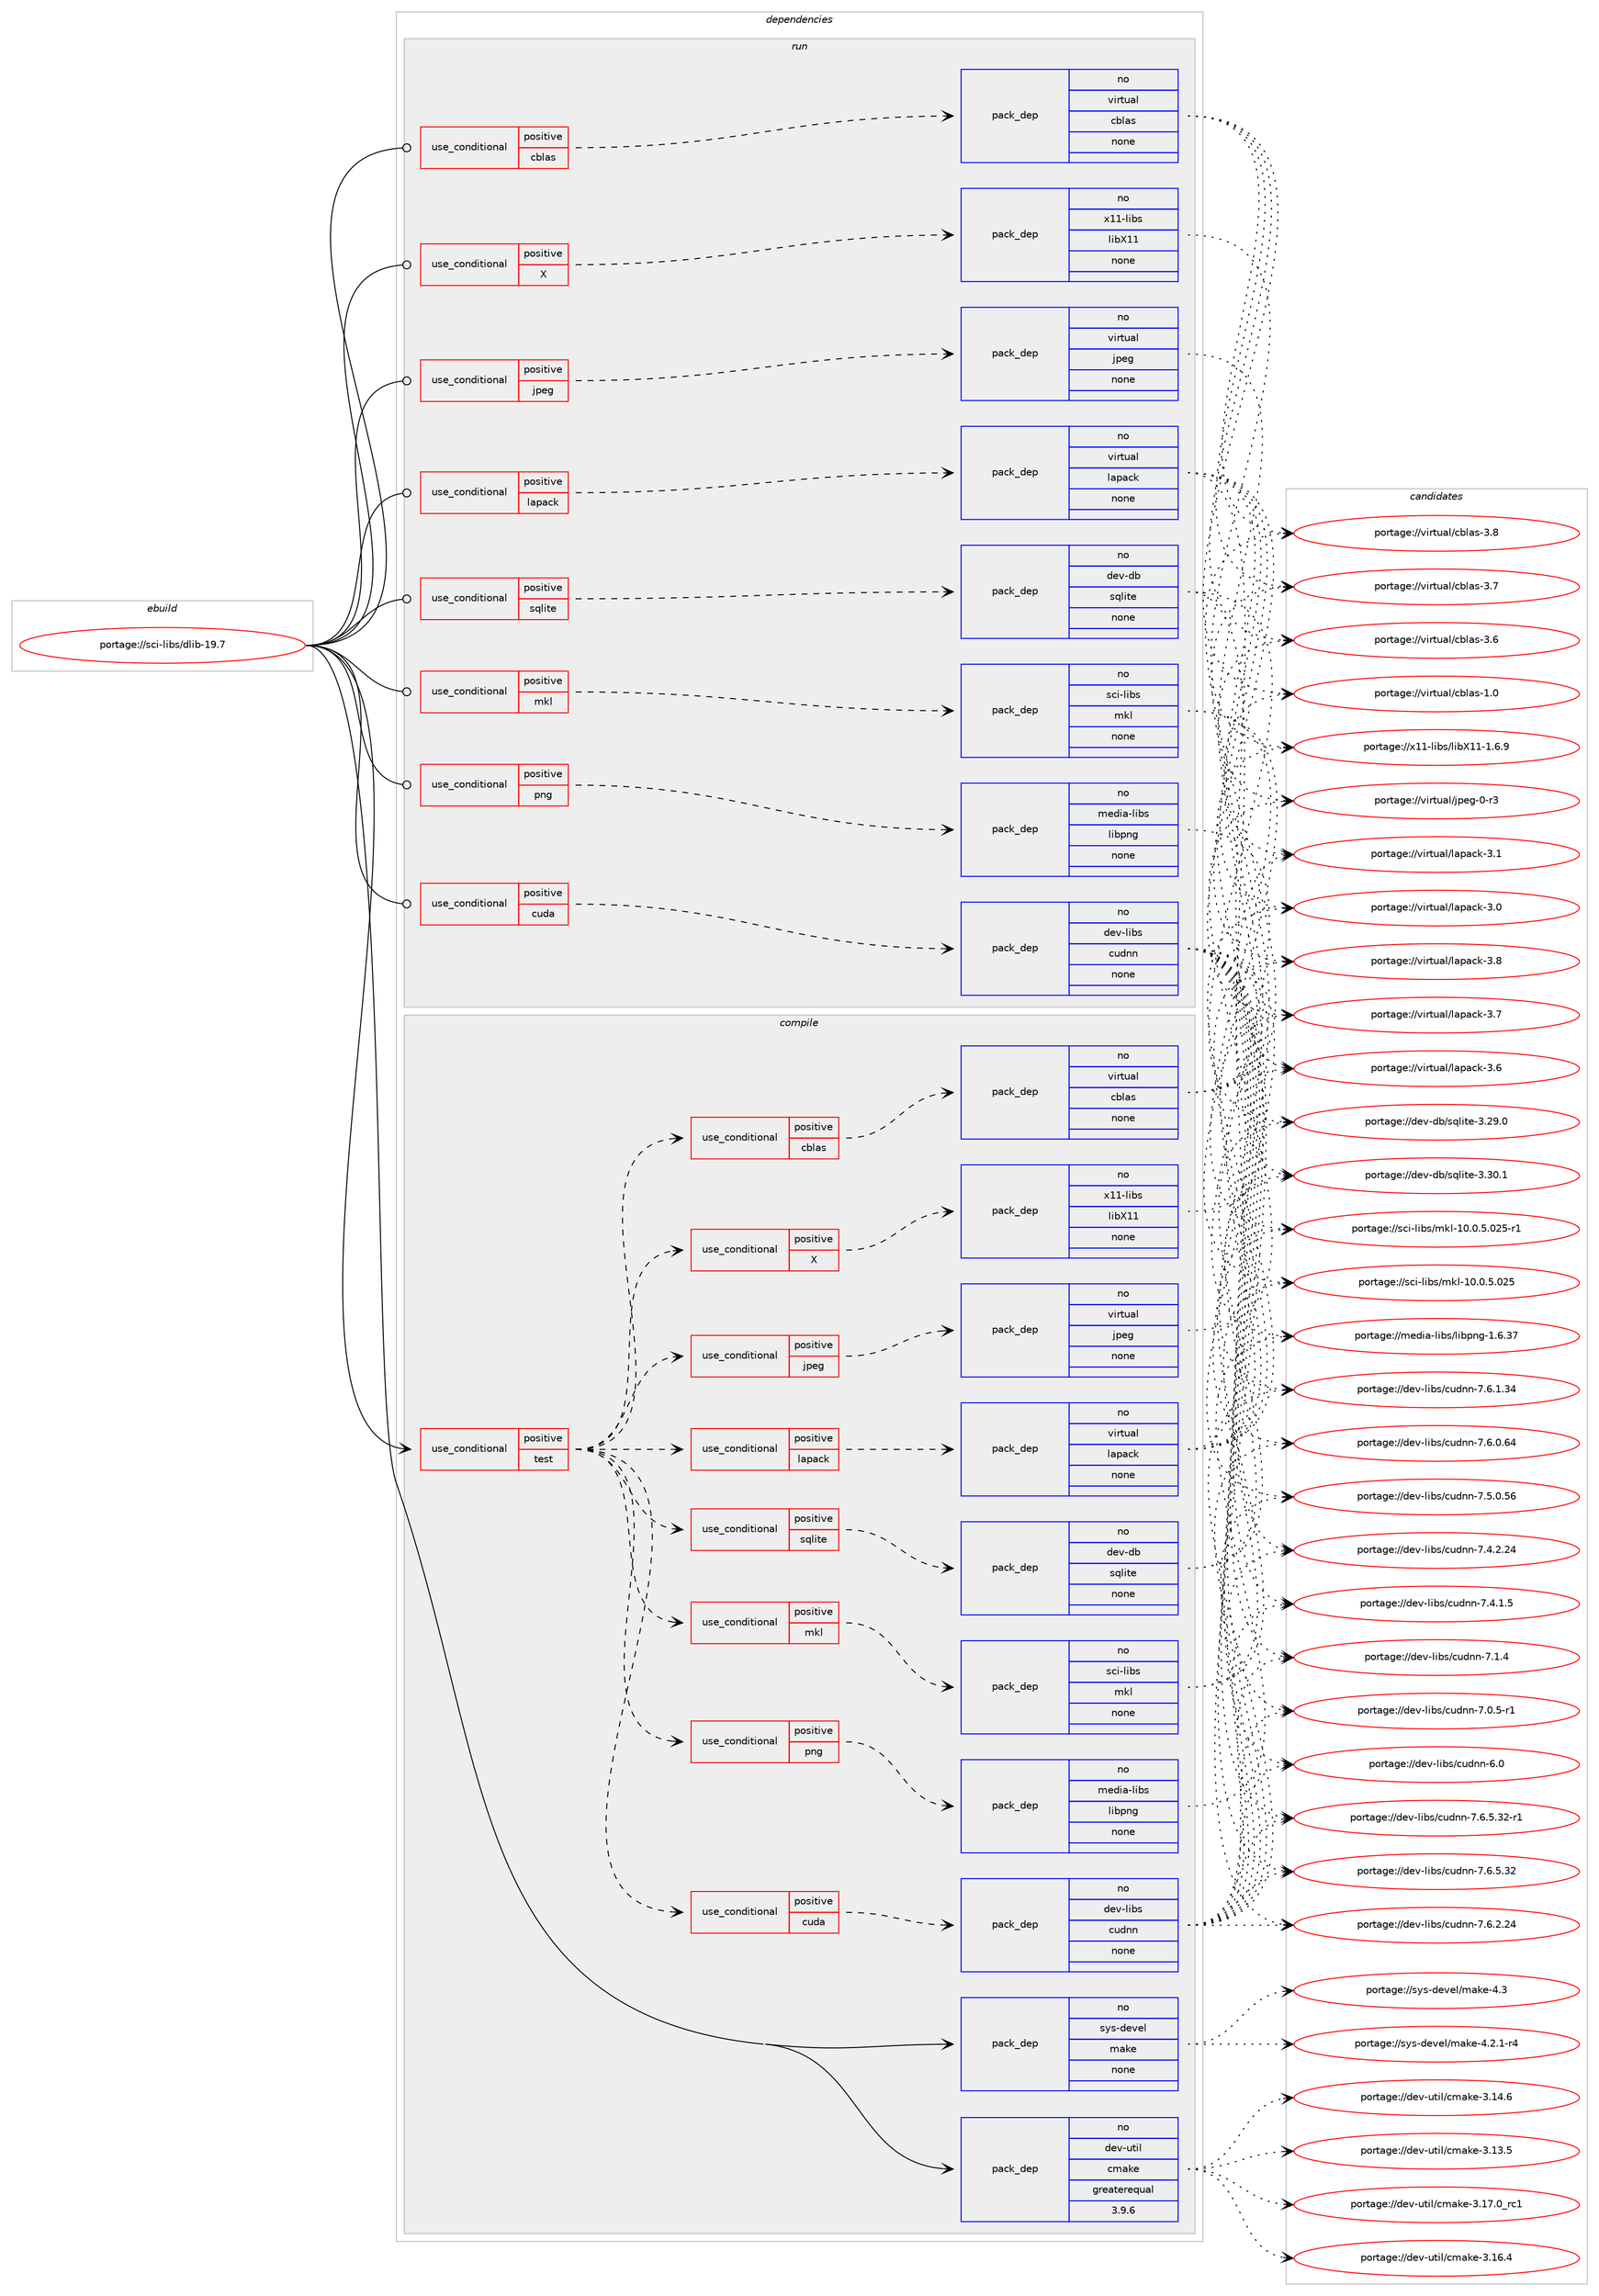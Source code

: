 digraph prolog {

# *************
# Graph options
# *************

newrank=true;
concentrate=true;
compound=true;
graph [rankdir=LR,fontname=Helvetica,fontsize=10,ranksep=1.5];#, ranksep=2.5, nodesep=0.2];
edge  [arrowhead=vee];
node  [fontname=Helvetica,fontsize=10];

# **********
# The ebuild
# **********

subgraph cluster_leftcol {
color=gray;
rank=same;
label=<<i>ebuild</i>>;
id [label="portage://sci-libs/dlib-19.7", color=red, width=4, href="../sci-libs/dlib-19.7.svg"];
}

# ****************
# The dependencies
# ****************

subgraph cluster_midcol {
color=gray;
label=<<i>dependencies</i>>;
subgraph cluster_compile {
fillcolor="#eeeeee";
style=filled;
label=<<i>compile</i>>;
subgraph cond16404 {
dependency82549 [label=<<TABLE BORDER="0" CELLBORDER="1" CELLSPACING="0" CELLPADDING="4"><TR><TD ROWSPAN="3" CELLPADDING="10">use_conditional</TD></TR><TR><TD>positive</TD></TR><TR><TD>test</TD></TR></TABLE>>, shape=none, color=red];
subgraph cond16405 {
dependency82550 [label=<<TABLE BORDER="0" CELLBORDER="1" CELLSPACING="0" CELLPADDING="4"><TR><TD ROWSPAN="3" CELLPADDING="10">use_conditional</TD></TR><TR><TD>positive</TD></TR><TR><TD>cblas</TD></TR></TABLE>>, shape=none, color=red];
subgraph pack64646 {
dependency82551 [label=<<TABLE BORDER="0" CELLBORDER="1" CELLSPACING="0" CELLPADDING="4" WIDTH="220"><TR><TD ROWSPAN="6" CELLPADDING="30">pack_dep</TD></TR><TR><TD WIDTH="110">no</TD></TR><TR><TD>virtual</TD></TR><TR><TD>cblas</TD></TR><TR><TD>none</TD></TR><TR><TD></TD></TR></TABLE>>, shape=none, color=blue];
}
dependency82550:e -> dependency82551:w [weight=20,style="dashed",arrowhead="vee"];
}
dependency82549:e -> dependency82550:w [weight=20,style="dashed",arrowhead="vee"];
subgraph cond16406 {
dependency82552 [label=<<TABLE BORDER="0" CELLBORDER="1" CELLSPACING="0" CELLPADDING="4"><TR><TD ROWSPAN="3" CELLPADDING="10">use_conditional</TD></TR><TR><TD>positive</TD></TR><TR><TD>cuda</TD></TR></TABLE>>, shape=none, color=red];
subgraph pack64647 {
dependency82553 [label=<<TABLE BORDER="0" CELLBORDER="1" CELLSPACING="0" CELLPADDING="4" WIDTH="220"><TR><TD ROWSPAN="6" CELLPADDING="30">pack_dep</TD></TR><TR><TD WIDTH="110">no</TD></TR><TR><TD>dev-libs</TD></TR><TR><TD>cudnn</TD></TR><TR><TD>none</TD></TR><TR><TD></TD></TR></TABLE>>, shape=none, color=blue];
}
dependency82552:e -> dependency82553:w [weight=20,style="dashed",arrowhead="vee"];
}
dependency82549:e -> dependency82552:w [weight=20,style="dashed",arrowhead="vee"];
subgraph cond16407 {
dependency82554 [label=<<TABLE BORDER="0" CELLBORDER="1" CELLSPACING="0" CELLPADDING="4"><TR><TD ROWSPAN="3" CELLPADDING="10">use_conditional</TD></TR><TR><TD>positive</TD></TR><TR><TD>jpeg</TD></TR></TABLE>>, shape=none, color=red];
subgraph pack64648 {
dependency82555 [label=<<TABLE BORDER="0" CELLBORDER="1" CELLSPACING="0" CELLPADDING="4" WIDTH="220"><TR><TD ROWSPAN="6" CELLPADDING="30">pack_dep</TD></TR><TR><TD WIDTH="110">no</TD></TR><TR><TD>virtual</TD></TR><TR><TD>jpeg</TD></TR><TR><TD>none</TD></TR><TR><TD></TD></TR></TABLE>>, shape=none, color=blue];
}
dependency82554:e -> dependency82555:w [weight=20,style="dashed",arrowhead="vee"];
}
dependency82549:e -> dependency82554:w [weight=20,style="dashed",arrowhead="vee"];
subgraph cond16408 {
dependency82556 [label=<<TABLE BORDER="0" CELLBORDER="1" CELLSPACING="0" CELLPADDING="4"><TR><TD ROWSPAN="3" CELLPADDING="10">use_conditional</TD></TR><TR><TD>positive</TD></TR><TR><TD>lapack</TD></TR></TABLE>>, shape=none, color=red];
subgraph pack64649 {
dependency82557 [label=<<TABLE BORDER="0" CELLBORDER="1" CELLSPACING="0" CELLPADDING="4" WIDTH="220"><TR><TD ROWSPAN="6" CELLPADDING="30">pack_dep</TD></TR><TR><TD WIDTH="110">no</TD></TR><TR><TD>virtual</TD></TR><TR><TD>lapack</TD></TR><TR><TD>none</TD></TR><TR><TD></TD></TR></TABLE>>, shape=none, color=blue];
}
dependency82556:e -> dependency82557:w [weight=20,style="dashed",arrowhead="vee"];
}
dependency82549:e -> dependency82556:w [weight=20,style="dashed",arrowhead="vee"];
subgraph cond16409 {
dependency82558 [label=<<TABLE BORDER="0" CELLBORDER="1" CELLSPACING="0" CELLPADDING="4"><TR><TD ROWSPAN="3" CELLPADDING="10">use_conditional</TD></TR><TR><TD>positive</TD></TR><TR><TD>mkl</TD></TR></TABLE>>, shape=none, color=red];
subgraph pack64650 {
dependency82559 [label=<<TABLE BORDER="0" CELLBORDER="1" CELLSPACING="0" CELLPADDING="4" WIDTH="220"><TR><TD ROWSPAN="6" CELLPADDING="30">pack_dep</TD></TR><TR><TD WIDTH="110">no</TD></TR><TR><TD>sci-libs</TD></TR><TR><TD>mkl</TD></TR><TR><TD>none</TD></TR><TR><TD></TD></TR></TABLE>>, shape=none, color=blue];
}
dependency82558:e -> dependency82559:w [weight=20,style="dashed",arrowhead="vee"];
}
dependency82549:e -> dependency82558:w [weight=20,style="dashed",arrowhead="vee"];
subgraph cond16410 {
dependency82560 [label=<<TABLE BORDER="0" CELLBORDER="1" CELLSPACING="0" CELLPADDING="4"><TR><TD ROWSPAN="3" CELLPADDING="10">use_conditional</TD></TR><TR><TD>positive</TD></TR><TR><TD>png</TD></TR></TABLE>>, shape=none, color=red];
subgraph pack64651 {
dependency82561 [label=<<TABLE BORDER="0" CELLBORDER="1" CELLSPACING="0" CELLPADDING="4" WIDTH="220"><TR><TD ROWSPAN="6" CELLPADDING="30">pack_dep</TD></TR><TR><TD WIDTH="110">no</TD></TR><TR><TD>media-libs</TD></TR><TR><TD>libpng</TD></TR><TR><TD>none</TD></TR><TR><TD></TD></TR></TABLE>>, shape=none, color=blue];
}
dependency82560:e -> dependency82561:w [weight=20,style="dashed",arrowhead="vee"];
}
dependency82549:e -> dependency82560:w [weight=20,style="dashed",arrowhead="vee"];
subgraph cond16411 {
dependency82562 [label=<<TABLE BORDER="0" CELLBORDER="1" CELLSPACING="0" CELLPADDING="4"><TR><TD ROWSPAN="3" CELLPADDING="10">use_conditional</TD></TR><TR><TD>positive</TD></TR><TR><TD>sqlite</TD></TR></TABLE>>, shape=none, color=red];
subgraph pack64652 {
dependency82563 [label=<<TABLE BORDER="0" CELLBORDER="1" CELLSPACING="0" CELLPADDING="4" WIDTH="220"><TR><TD ROWSPAN="6" CELLPADDING="30">pack_dep</TD></TR><TR><TD WIDTH="110">no</TD></TR><TR><TD>dev-db</TD></TR><TR><TD>sqlite</TD></TR><TR><TD>none</TD></TR><TR><TD></TD></TR></TABLE>>, shape=none, color=blue];
}
dependency82562:e -> dependency82563:w [weight=20,style="dashed",arrowhead="vee"];
}
dependency82549:e -> dependency82562:w [weight=20,style="dashed",arrowhead="vee"];
subgraph cond16412 {
dependency82564 [label=<<TABLE BORDER="0" CELLBORDER="1" CELLSPACING="0" CELLPADDING="4"><TR><TD ROWSPAN="3" CELLPADDING="10">use_conditional</TD></TR><TR><TD>positive</TD></TR><TR><TD>X</TD></TR></TABLE>>, shape=none, color=red];
subgraph pack64653 {
dependency82565 [label=<<TABLE BORDER="0" CELLBORDER="1" CELLSPACING="0" CELLPADDING="4" WIDTH="220"><TR><TD ROWSPAN="6" CELLPADDING="30">pack_dep</TD></TR><TR><TD WIDTH="110">no</TD></TR><TR><TD>x11-libs</TD></TR><TR><TD>libX11</TD></TR><TR><TD>none</TD></TR><TR><TD></TD></TR></TABLE>>, shape=none, color=blue];
}
dependency82564:e -> dependency82565:w [weight=20,style="dashed",arrowhead="vee"];
}
dependency82549:e -> dependency82564:w [weight=20,style="dashed",arrowhead="vee"];
}
id:e -> dependency82549:w [weight=20,style="solid",arrowhead="vee"];
subgraph pack64654 {
dependency82566 [label=<<TABLE BORDER="0" CELLBORDER="1" CELLSPACING="0" CELLPADDING="4" WIDTH="220"><TR><TD ROWSPAN="6" CELLPADDING="30">pack_dep</TD></TR><TR><TD WIDTH="110">no</TD></TR><TR><TD>dev-util</TD></TR><TR><TD>cmake</TD></TR><TR><TD>greaterequal</TD></TR><TR><TD>3.9.6</TD></TR></TABLE>>, shape=none, color=blue];
}
id:e -> dependency82566:w [weight=20,style="solid",arrowhead="vee"];
subgraph pack64655 {
dependency82567 [label=<<TABLE BORDER="0" CELLBORDER="1" CELLSPACING="0" CELLPADDING="4" WIDTH="220"><TR><TD ROWSPAN="6" CELLPADDING="30">pack_dep</TD></TR><TR><TD WIDTH="110">no</TD></TR><TR><TD>sys-devel</TD></TR><TR><TD>make</TD></TR><TR><TD>none</TD></TR><TR><TD></TD></TR></TABLE>>, shape=none, color=blue];
}
id:e -> dependency82567:w [weight=20,style="solid",arrowhead="vee"];
}
subgraph cluster_compileandrun {
fillcolor="#eeeeee";
style=filled;
label=<<i>compile and run</i>>;
}
subgraph cluster_run {
fillcolor="#eeeeee";
style=filled;
label=<<i>run</i>>;
subgraph cond16413 {
dependency82568 [label=<<TABLE BORDER="0" CELLBORDER="1" CELLSPACING="0" CELLPADDING="4"><TR><TD ROWSPAN="3" CELLPADDING="10">use_conditional</TD></TR><TR><TD>positive</TD></TR><TR><TD>X</TD></TR></TABLE>>, shape=none, color=red];
subgraph pack64656 {
dependency82569 [label=<<TABLE BORDER="0" CELLBORDER="1" CELLSPACING="0" CELLPADDING="4" WIDTH="220"><TR><TD ROWSPAN="6" CELLPADDING="30">pack_dep</TD></TR><TR><TD WIDTH="110">no</TD></TR><TR><TD>x11-libs</TD></TR><TR><TD>libX11</TD></TR><TR><TD>none</TD></TR><TR><TD></TD></TR></TABLE>>, shape=none, color=blue];
}
dependency82568:e -> dependency82569:w [weight=20,style="dashed",arrowhead="vee"];
}
id:e -> dependency82568:w [weight=20,style="solid",arrowhead="odot"];
subgraph cond16414 {
dependency82570 [label=<<TABLE BORDER="0" CELLBORDER="1" CELLSPACING="0" CELLPADDING="4"><TR><TD ROWSPAN="3" CELLPADDING="10">use_conditional</TD></TR><TR><TD>positive</TD></TR><TR><TD>cblas</TD></TR></TABLE>>, shape=none, color=red];
subgraph pack64657 {
dependency82571 [label=<<TABLE BORDER="0" CELLBORDER="1" CELLSPACING="0" CELLPADDING="4" WIDTH="220"><TR><TD ROWSPAN="6" CELLPADDING="30">pack_dep</TD></TR><TR><TD WIDTH="110">no</TD></TR><TR><TD>virtual</TD></TR><TR><TD>cblas</TD></TR><TR><TD>none</TD></TR><TR><TD></TD></TR></TABLE>>, shape=none, color=blue];
}
dependency82570:e -> dependency82571:w [weight=20,style="dashed",arrowhead="vee"];
}
id:e -> dependency82570:w [weight=20,style="solid",arrowhead="odot"];
subgraph cond16415 {
dependency82572 [label=<<TABLE BORDER="0" CELLBORDER="1" CELLSPACING="0" CELLPADDING="4"><TR><TD ROWSPAN="3" CELLPADDING="10">use_conditional</TD></TR><TR><TD>positive</TD></TR><TR><TD>cuda</TD></TR></TABLE>>, shape=none, color=red];
subgraph pack64658 {
dependency82573 [label=<<TABLE BORDER="0" CELLBORDER="1" CELLSPACING="0" CELLPADDING="4" WIDTH="220"><TR><TD ROWSPAN="6" CELLPADDING="30">pack_dep</TD></TR><TR><TD WIDTH="110">no</TD></TR><TR><TD>dev-libs</TD></TR><TR><TD>cudnn</TD></TR><TR><TD>none</TD></TR><TR><TD></TD></TR></TABLE>>, shape=none, color=blue];
}
dependency82572:e -> dependency82573:w [weight=20,style="dashed",arrowhead="vee"];
}
id:e -> dependency82572:w [weight=20,style="solid",arrowhead="odot"];
subgraph cond16416 {
dependency82574 [label=<<TABLE BORDER="0" CELLBORDER="1" CELLSPACING="0" CELLPADDING="4"><TR><TD ROWSPAN="3" CELLPADDING="10">use_conditional</TD></TR><TR><TD>positive</TD></TR><TR><TD>jpeg</TD></TR></TABLE>>, shape=none, color=red];
subgraph pack64659 {
dependency82575 [label=<<TABLE BORDER="0" CELLBORDER="1" CELLSPACING="0" CELLPADDING="4" WIDTH="220"><TR><TD ROWSPAN="6" CELLPADDING="30">pack_dep</TD></TR><TR><TD WIDTH="110">no</TD></TR><TR><TD>virtual</TD></TR><TR><TD>jpeg</TD></TR><TR><TD>none</TD></TR><TR><TD></TD></TR></TABLE>>, shape=none, color=blue];
}
dependency82574:e -> dependency82575:w [weight=20,style="dashed",arrowhead="vee"];
}
id:e -> dependency82574:w [weight=20,style="solid",arrowhead="odot"];
subgraph cond16417 {
dependency82576 [label=<<TABLE BORDER="0" CELLBORDER="1" CELLSPACING="0" CELLPADDING="4"><TR><TD ROWSPAN="3" CELLPADDING="10">use_conditional</TD></TR><TR><TD>positive</TD></TR><TR><TD>lapack</TD></TR></TABLE>>, shape=none, color=red];
subgraph pack64660 {
dependency82577 [label=<<TABLE BORDER="0" CELLBORDER="1" CELLSPACING="0" CELLPADDING="4" WIDTH="220"><TR><TD ROWSPAN="6" CELLPADDING="30">pack_dep</TD></TR><TR><TD WIDTH="110">no</TD></TR><TR><TD>virtual</TD></TR><TR><TD>lapack</TD></TR><TR><TD>none</TD></TR><TR><TD></TD></TR></TABLE>>, shape=none, color=blue];
}
dependency82576:e -> dependency82577:w [weight=20,style="dashed",arrowhead="vee"];
}
id:e -> dependency82576:w [weight=20,style="solid",arrowhead="odot"];
subgraph cond16418 {
dependency82578 [label=<<TABLE BORDER="0" CELLBORDER="1" CELLSPACING="0" CELLPADDING="4"><TR><TD ROWSPAN="3" CELLPADDING="10">use_conditional</TD></TR><TR><TD>positive</TD></TR><TR><TD>mkl</TD></TR></TABLE>>, shape=none, color=red];
subgraph pack64661 {
dependency82579 [label=<<TABLE BORDER="0" CELLBORDER="1" CELLSPACING="0" CELLPADDING="4" WIDTH="220"><TR><TD ROWSPAN="6" CELLPADDING="30">pack_dep</TD></TR><TR><TD WIDTH="110">no</TD></TR><TR><TD>sci-libs</TD></TR><TR><TD>mkl</TD></TR><TR><TD>none</TD></TR><TR><TD></TD></TR></TABLE>>, shape=none, color=blue];
}
dependency82578:e -> dependency82579:w [weight=20,style="dashed",arrowhead="vee"];
}
id:e -> dependency82578:w [weight=20,style="solid",arrowhead="odot"];
subgraph cond16419 {
dependency82580 [label=<<TABLE BORDER="0" CELLBORDER="1" CELLSPACING="0" CELLPADDING="4"><TR><TD ROWSPAN="3" CELLPADDING="10">use_conditional</TD></TR><TR><TD>positive</TD></TR><TR><TD>png</TD></TR></TABLE>>, shape=none, color=red];
subgraph pack64662 {
dependency82581 [label=<<TABLE BORDER="0" CELLBORDER="1" CELLSPACING="0" CELLPADDING="4" WIDTH="220"><TR><TD ROWSPAN="6" CELLPADDING="30">pack_dep</TD></TR><TR><TD WIDTH="110">no</TD></TR><TR><TD>media-libs</TD></TR><TR><TD>libpng</TD></TR><TR><TD>none</TD></TR><TR><TD></TD></TR></TABLE>>, shape=none, color=blue];
}
dependency82580:e -> dependency82581:w [weight=20,style="dashed",arrowhead="vee"];
}
id:e -> dependency82580:w [weight=20,style="solid",arrowhead="odot"];
subgraph cond16420 {
dependency82582 [label=<<TABLE BORDER="0" CELLBORDER="1" CELLSPACING="0" CELLPADDING="4"><TR><TD ROWSPAN="3" CELLPADDING="10">use_conditional</TD></TR><TR><TD>positive</TD></TR><TR><TD>sqlite</TD></TR></TABLE>>, shape=none, color=red];
subgraph pack64663 {
dependency82583 [label=<<TABLE BORDER="0" CELLBORDER="1" CELLSPACING="0" CELLPADDING="4" WIDTH="220"><TR><TD ROWSPAN="6" CELLPADDING="30">pack_dep</TD></TR><TR><TD WIDTH="110">no</TD></TR><TR><TD>dev-db</TD></TR><TR><TD>sqlite</TD></TR><TR><TD>none</TD></TR><TR><TD></TD></TR></TABLE>>, shape=none, color=blue];
}
dependency82582:e -> dependency82583:w [weight=20,style="dashed",arrowhead="vee"];
}
id:e -> dependency82582:w [weight=20,style="solid",arrowhead="odot"];
}
}

# **************
# The candidates
# **************

subgraph cluster_choices {
rank=same;
color=gray;
label=<<i>candidates</i>>;

subgraph choice64646 {
color=black;
nodesep=1;
choice118105114116117971084799981089711545514656 [label="portage://virtual/cblas-3.8", color=red, width=4,href="../virtual/cblas-3.8.svg"];
choice118105114116117971084799981089711545514655 [label="portage://virtual/cblas-3.7", color=red, width=4,href="../virtual/cblas-3.7.svg"];
choice118105114116117971084799981089711545514654 [label="portage://virtual/cblas-3.6", color=red, width=4,href="../virtual/cblas-3.6.svg"];
choice118105114116117971084799981089711545494648 [label="portage://virtual/cblas-1.0", color=red, width=4,href="../virtual/cblas-1.0.svg"];
dependency82551:e -> choice118105114116117971084799981089711545514656:w [style=dotted,weight="100"];
dependency82551:e -> choice118105114116117971084799981089711545514655:w [style=dotted,weight="100"];
dependency82551:e -> choice118105114116117971084799981089711545514654:w [style=dotted,weight="100"];
dependency82551:e -> choice118105114116117971084799981089711545494648:w [style=dotted,weight="100"];
}
subgraph choice64647 {
color=black;
nodesep=1;
choice100101118451081059811547991171001101104555465446534651504511449 [label="portage://dev-libs/cudnn-7.6.5.32-r1", color=red, width=4,href="../dev-libs/cudnn-7.6.5.32-r1.svg"];
choice10010111845108105981154799117100110110455546544653465150 [label="portage://dev-libs/cudnn-7.6.5.32", color=red, width=4,href="../dev-libs/cudnn-7.6.5.32.svg"];
choice10010111845108105981154799117100110110455546544650465052 [label="portage://dev-libs/cudnn-7.6.2.24", color=red, width=4,href="../dev-libs/cudnn-7.6.2.24.svg"];
choice10010111845108105981154799117100110110455546544649465152 [label="portage://dev-libs/cudnn-7.6.1.34", color=red, width=4,href="../dev-libs/cudnn-7.6.1.34.svg"];
choice10010111845108105981154799117100110110455546544648465452 [label="portage://dev-libs/cudnn-7.6.0.64", color=red, width=4,href="../dev-libs/cudnn-7.6.0.64.svg"];
choice10010111845108105981154799117100110110455546534648465354 [label="portage://dev-libs/cudnn-7.5.0.56", color=red, width=4,href="../dev-libs/cudnn-7.5.0.56.svg"];
choice10010111845108105981154799117100110110455546524650465052 [label="portage://dev-libs/cudnn-7.4.2.24", color=red, width=4,href="../dev-libs/cudnn-7.4.2.24.svg"];
choice100101118451081059811547991171001101104555465246494653 [label="portage://dev-libs/cudnn-7.4.1.5", color=red, width=4,href="../dev-libs/cudnn-7.4.1.5.svg"];
choice10010111845108105981154799117100110110455546494652 [label="portage://dev-libs/cudnn-7.1.4", color=red, width=4,href="../dev-libs/cudnn-7.1.4.svg"];
choice100101118451081059811547991171001101104555464846534511449 [label="portage://dev-libs/cudnn-7.0.5-r1", color=red, width=4,href="../dev-libs/cudnn-7.0.5-r1.svg"];
choice1001011184510810598115479911710011011045544648 [label="portage://dev-libs/cudnn-6.0", color=red, width=4,href="../dev-libs/cudnn-6.0.svg"];
dependency82553:e -> choice100101118451081059811547991171001101104555465446534651504511449:w [style=dotted,weight="100"];
dependency82553:e -> choice10010111845108105981154799117100110110455546544653465150:w [style=dotted,weight="100"];
dependency82553:e -> choice10010111845108105981154799117100110110455546544650465052:w [style=dotted,weight="100"];
dependency82553:e -> choice10010111845108105981154799117100110110455546544649465152:w [style=dotted,weight="100"];
dependency82553:e -> choice10010111845108105981154799117100110110455546544648465452:w [style=dotted,weight="100"];
dependency82553:e -> choice10010111845108105981154799117100110110455546534648465354:w [style=dotted,weight="100"];
dependency82553:e -> choice10010111845108105981154799117100110110455546524650465052:w [style=dotted,weight="100"];
dependency82553:e -> choice100101118451081059811547991171001101104555465246494653:w [style=dotted,weight="100"];
dependency82553:e -> choice10010111845108105981154799117100110110455546494652:w [style=dotted,weight="100"];
dependency82553:e -> choice100101118451081059811547991171001101104555464846534511449:w [style=dotted,weight="100"];
dependency82553:e -> choice1001011184510810598115479911710011011045544648:w [style=dotted,weight="100"];
}
subgraph choice64648 {
color=black;
nodesep=1;
choice118105114116117971084710611210110345484511451 [label="portage://virtual/jpeg-0-r3", color=red, width=4,href="../virtual/jpeg-0-r3.svg"];
dependency82555:e -> choice118105114116117971084710611210110345484511451:w [style=dotted,weight="100"];
}
subgraph choice64649 {
color=black;
nodesep=1;
choice118105114116117971084710897112979910745514656 [label="portage://virtual/lapack-3.8", color=red, width=4,href="../virtual/lapack-3.8.svg"];
choice118105114116117971084710897112979910745514655 [label="portage://virtual/lapack-3.7", color=red, width=4,href="../virtual/lapack-3.7.svg"];
choice118105114116117971084710897112979910745514654 [label="portage://virtual/lapack-3.6", color=red, width=4,href="../virtual/lapack-3.6.svg"];
choice118105114116117971084710897112979910745514649 [label="portage://virtual/lapack-3.1", color=red, width=4,href="../virtual/lapack-3.1.svg"];
choice118105114116117971084710897112979910745514648 [label="portage://virtual/lapack-3.0", color=red, width=4,href="../virtual/lapack-3.0.svg"];
dependency82557:e -> choice118105114116117971084710897112979910745514656:w [style=dotted,weight="100"];
dependency82557:e -> choice118105114116117971084710897112979910745514655:w [style=dotted,weight="100"];
dependency82557:e -> choice118105114116117971084710897112979910745514654:w [style=dotted,weight="100"];
dependency82557:e -> choice118105114116117971084710897112979910745514649:w [style=dotted,weight="100"];
dependency82557:e -> choice118105114116117971084710897112979910745514648:w [style=dotted,weight="100"];
}
subgraph choice64650 {
color=black;
nodesep=1;
choice1159910545108105981154710910710845494846484653464850534511449 [label="portage://sci-libs/mkl-10.0.5.025-r1", color=red, width=4,href="../sci-libs/mkl-10.0.5.025-r1.svg"];
choice115991054510810598115471091071084549484648465346485053 [label="portage://sci-libs/mkl-10.0.5.025", color=red, width=4,href="../sci-libs/mkl-10.0.5.025.svg"];
dependency82559:e -> choice1159910545108105981154710910710845494846484653464850534511449:w [style=dotted,weight="100"];
dependency82559:e -> choice115991054510810598115471091071084549484648465346485053:w [style=dotted,weight="100"];
}
subgraph choice64651 {
color=black;
nodesep=1;
choice109101100105974510810598115471081059811211010345494654465155 [label="portage://media-libs/libpng-1.6.37", color=red, width=4,href="../media-libs/libpng-1.6.37.svg"];
dependency82561:e -> choice109101100105974510810598115471081059811211010345494654465155:w [style=dotted,weight="100"];
}
subgraph choice64652 {
color=black;
nodesep=1;
choice10010111845100984711511310810511610145514651484649 [label="portage://dev-db/sqlite-3.30.1", color=red, width=4,href="../dev-db/sqlite-3.30.1.svg"];
choice10010111845100984711511310810511610145514650574648 [label="portage://dev-db/sqlite-3.29.0", color=red, width=4,href="../dev-db/sqlite-3.29.0.svg"];
dependency82563:e -> choice10010111845100984711511310810511610145514651484649:w [style=dotted,weight="100"];
dependency82563:e -> choice10010111845100984711511310810511610145514650574648:w [style=dotted,weight="100"];
}
subgraph choice64653 {
color=black;
nodesep=1;
choice120494945108105981154710810598884949454946544657 [label="portage://x11-libs/libX11-1.6.9", color=red, width=4,href="../x11-libs/libX11-1.6.9.svg"];
dependency82565:e -> choice120494945108105981154710810598884949454946544657:w [style=dotted,weight="100"];
}
subgraph choice64654 {
color=black;
nodesep=1;
choice1001011184511711610510847991099710710145514649554648951149949 [label="portage://dev-util/cmake-3.17.0_rc1", color=red, width=4,href="../dev-util/cmake-3.17.0_rc1.svg"];
choice1001011184511711610510847991099710710145514649544652 [label="portage://dev-util/cmake-3.16.4", color=red, width=4,href="../dev-util/cmake-3.16.4.svg"];
choice1001011184511711610510847991099710710145514649524654 [label="portage://dev-util/cmake-3.14.6", color=red, width=4,href="../dev-util/cmake-3.14.6.svg"];
choice1001011184511711610510847991099710710145514649514653 [label="portage://dev-util/cmake-3.13.5", color=red, width=4,href="../dev-util/cmake-3.13.5.svg"];
dependency82566:e -> choice1001011184511711610510847991099710710145514649554648951149949:w [style=dotted,weight="100"];
dependency82566:e -> choice1001011184511711610510847991099710710145514649544652:w [style=dotted,weight="100"];
dependency82566:e -> choice1001011184511711610510847991099710710145514649524654:w [style=dotted,weight="100"];
dependency82566:e -> choice1001011184511711610510847991099710710145514649514653:w [style=dotted,weight="100"];
}
subgraph choice64655 {
color=black;
nodesep=1;
choice11512111545100101118101108471099710710145524651 [label="portage://sys-devel/make-4.3", color=red, width=4,href="../sys-devel/make-4.3.svg"];
choice1151211154510010111810110847109971071014552465046494511452 [label="portage://sys-devel/make-4.2.1-r4", color=red, width=4,href="../sys-devel/make-4.2.1-r4.svg"];
dependency82567:e -> choice11512111545100101118101108471099710710145524651:w [style=dotted,weight="100"];
dependency82567:e -> choice1151211154510010111810110847109971071014552465046494511452:w [style=dotted,weight="100"];
}
subgraph choice64656 {
color=black;
nodesep=1;
choice120494945108105981154710810598884949454946544657 [label="portage://x11-libs/libX11-1.6.9", color=red, width=4,href="../x11-libs/libX11-1.6.9.svg"];
dependency82569:e -> choice120494945108105981154710810598884949454946544657:w [style=dotted,weight="100"];
}
subgraph choice64657 {
color=black;
nodesep=1;
choice118105114116117971084799981089711545514656 [label="portage://virtual/cblas-3.8", color=red, width=4,href="../virtual/cblas-3.8.svg"];
choice118105114116117971084799981089711545514655 [label="portage://virtual/cblas-3.7", color=red, width=4,href="../virtual/cblas-3.7.svg"];
choice118105114116117971084799981089711545514654 [label="portage://virtual/cblas-3.6", color=red, width=4,href="../virtual/cblas-3.6.svg"];
choice118105114116117971084799981089711545494648 [label="portage://virtual/cblas-1.0", color=red, width=4,href="../virtual/cblas-1.0.svg"];
dependency82571:e -> choice118105114116117971084799981089711545514656:w [style=dotted,weight="100"];
dependency82571:e -> choice118105114116117971084799981089711545514655:w [style=dotted,weight="100"];
dependency82571:e -> choice118105114116117971084799981089711545514654:w [style=dotted,weight="100"];
dependency82571:e -> choice118105114116117971084799981089711545494648:w [style=dotted,weight="100"];
}
subgraph choice64658 {
color=black;
nodesep=1;
choice100101118451081059811547991171001101104555465446534651504511449 [label="portage://dev-libs/cudnn-7.6.5.32-r1", color=red, width=4,href="../dev-libs/cudnn-7.6.5.32-r1.svg"];
choice10010111845108105981154799117100110110455546544653465150 [label="portage://dev-libs/cudnn-7.6.5.32", color=red, width=4,href="../dev-libs/cudnn-7.6.5.32.svg"];
choice10010111845108105981154799117100110110455546544650465052 [label="portage://dev-libs/cudnn-7.6.2.24", color=red, width=4,href="../dev-libs/cudnn-7.6.2.24.svg"];
choice10010111845108105981154799117100110110455546544649465152 [label="portage://dev-libs/cudnn-7.6.1.34", color=red, width=4,href="../dev-libs/cudnn-7.6.1.34.svg"];
choice10010111845108105981154799117100110110455546544648465452 [label="portage://dev-libs/cudnn-7.6.0.64", color=red, width=4,href="../dev-libs/cudnn-7.6.0.64.svg"];
choice10010111845108105981154799117100110110455546534648465354 [label="portage://dev-libs/cudnn-7.5.0.56", color=red, width=4,href="../dev-libs/cudnn-7.5.0.56.svg"];
choice10010111845108105981154799117100110110455546524650465052 [label="portage://dev-libs/cudnn-7.4.2.24", color=red, width=4,href="../dev-libs/cudnn-7.4.2.24.svg"];
choice100101118451081059811547991171001101104555465246494653 [label="portage://dev-libs/cudnn-7.4.1.5", color=red, width=4,href="../dev-libs/cudnn-7.4.1.5.svg"];
choice10010111845108105981154799117100110110455546494652 [label="portage://dev-libs/cudnn-7.1.4", color=red, width=4,href="../dev-libs/cudnn-7.1.4.svg"];
choice100101118451081059811547991171001101104555464846534511449 [label="portage://dev-libs/cudnn-7.0.5-r1", color=red, width=4,href="../dev-libs/cudnn-7.0.5-r1.svg"];
choice1001011184510810598115479911710011011045544648 [label="portage://dev-libs/cudnn-6.0", color=red, width=4,href="../dev-libs/cudnn-6.0.svg"];
dependency82573:e -> choice100101118451081059811547991171001101104555465446534651504511449:w [style=dotted,weight="100"];
dependency82573:e -> choice10010111845108105981154799117100110110455546544653465150:w [style=dotted,weight="100"];
dependency82573:e -> choice10010111845108105981154799117100110110455546544650465052:w [style=dotted,weight="100"];
dependency82573:e -> choice10010111845108105981154799117100110110455546544649465152:w [style=dotted,weight="100"];
dependency82573:e -> choice10010111845108105981154799117100110110455546544648465452:w [style=dotted,weight="100"];
dependency82573:e -> choice10010111845108105981154799117100110110455546534648465354:w [style=dotted,weight="100"];
dependency82573:e -> choice10010111845108105981154799117100110110455546524650465052:w [style=dotted,weight="100"];
dependency82573:e -> choice100101118451081059811547991171001101104555465246494653:w [style=dotted,weight="100"];
dependency82573:e -> choice10010111845108105981154799117100110110455546494652:w [style=dotted,weight="100"];
dependency82573:e -> choice100101118451081059811547991171001101104555464846534511449:w [style=dotted,weight="100"];
dependency82573:e -> choice1001011184510810598115479911710011011045544648:w [style=dotted,weight="100"];
}
subgraph choice64659 {
color=black;
nodesep=1;
choice118105114116117971084710611210110345484511451 [label="portage://virtual/jpeg-0-r3", color=red, width=4,href="../virtual/jpeg-0-r3.svg"];
dependency82575:e -> choice118105114116117971084710611210110345484511451:w [style=dotted,weight="100"];
}
subgraph choice64660 {
color=black;
nodesep=1;
choice118105114116117971084710897112979910745514656 [label="portage://virtual/lapack-3.8", color=red, width=4,href="../virtual/lapack-3.8.svg"];
choice118105114116117971084710897112979910745514655 [label="portage://virtual/lapack-3.7", color=red, width=4,href="../virtual/lapack-3.7.svg"];
choice118105114116117971084710897112979910745514654 [label="portage://virtual/lapack-3.6", color=red, width=4,href="../virtual/lapack-3.6.svg"];
choice118105114116117971084710897112979910745514649 [label="portage://virtual/lapack-3.1", color=red, width=4,href="../virtual/lapack-3.1.svg"];
choice118105114116117971084710897112979910745514648 [label="portage://virtual/lapack-3.0", color=red, width=4,href="../virtual/lapack-3.0.svg"];
dependency82577:e -> choice118105114116117971084710897112979910745514656:w [style=dotted,weight="100"];
dependency82577:e -> choice118105114116117971084710897112979910745514655:w [style=dotted,weight="100"];
dependency82577:e -> choice118105114116117971084710897112979910745514654:w [style=dotted,weight="100"];
dependency82577:e -> choice118105114116117971084710897112979910745514649:w [style=dotted,weight="100"];
dependency82577:e -> choice118105114116117971084710897112979910745514648:w [style=dotted,weight="100"];
}
subgraph choice64661 {
color=black;
nodesep=1;
choice1159910545108105981154710910710845494846484653464850534511449 [label="portage://sci-libs/mkl-10.0.5.025-r1", color=red, width=4,href="../sci-libs/mkl-10.0.5.025-r1.svg"];
choice115991054510810598115471091071084549484648465346485053 [label="portage://sci-libs/mkl-10.0.5.025", color=red, width=4,href="../sci-libs/mkl-10.0.5.025.svg"];
dependency82579:e -> choice1159910545108105981154710910710845494846484653464850534511449:w [style=dotted,weight="100"];
dependency82579:e -> choice115991054510810598115471091071084549484648465346485053:w [style=dotted,weight="100"];
}
subgraph choice64662 {
color=black;
nodesep=1;
choice109101100105974510810598115471081059811211010345494654465155 [label="portage://media-libs/libpng-1.6.37", color=red, width=4,href="../media-libs/libpng-1.6.37.svg"];
dependency82581:e -> choice109101100105974510810598115471081059811211010345494654465155:w [style=dotted,weight="100"];
}
subgraph choice64663 {
color=black;
nodesep=1;
choice10010111845100984711511310810511610145514651484649 [label="portage://dev-db/sqlite-3.30.1", color=red, width=4,href="../dev-db/sqlite-3.30.1.svg"];
choice10010111845100984711511310810511610145514650574648 [label="portage://dev-db/sqlite-3.29.0", color=red, width=4,href="../dev-db/sqlite-3.29.0.svg"];
dependency82583:e -> choice10010111845100984711511310810511610145514651484649:w [style=dotted,weight="100"];
dependency82583:e -> choice10010111845100984711511310810511610145514650574648:w [style=dotted,weight="100"];
}
}

}
